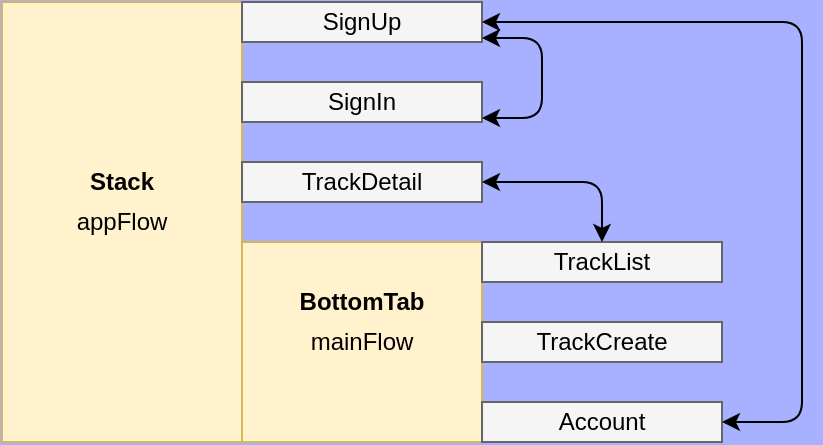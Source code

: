 <mxfile version="14.6.13" type="device"><diagram name="Page-1" id="2a216829-ef6e-dabb-86c1-c78162f3ba2b"><mxGraphModel dx="852" dy="504" grid="0" gridSize="10" guides="1" tooltips="1" connect="1" arrows="1" fold="1" page="1" pageScale="1" pageWidth="850" pageHeight="1100" background="#A8B1FF" math="0" shadow="0"><root><mxCell id="0"/><mxCell id="1" parent="0"/><mxCell id="_ks1obOkMNLJxY4h6BI_-1" value="" style="rounded=0;whiteSpace=wrap;html=1;fillColor=#fff2cc;strokeColor=#d6b656;" parent="1" vertex="1"><mxGeometry x="100" y="110" width="120" height="220" as="geometry"/></mxCell><mxCell id="_ks1obOkMNLJxY4h6BI_-2" value="" style="rounded=0;whiteSpace=wrap;html=1;fillColor=#f5f5f5;strokeColor=#666666;fontColor=#333333;" parent="1" vertex="1"><mxGeometry x="220" y="110" width="120" height="20" as="geometry"/></mxCell><mxCell id="_ks1obOkMNLJxY4h6BI_-3" value="" style="rounded=0;whiteSpace=wrap;html=1;fillColor=#f5f5f5;strokeColor=#666666;fontColor=#333333;" parent="1" vertex="1"><mxGeometry x="220" y="150" width="120" height="20" as="geometry"/></mxCell><mxCell id="_ks1obOkMNLJxY4h6BI_-4" value="" style="rounded=0;whiteSpace=wrap;html=1;fillColor=#f5f5f5;strokeColor=#666666;fontColor=#333333;" parent="1" vertex="1"><mxGeometry x="220" y="190" width="120" height="20" as="geometry"/></mxCell><mxCell id="_ks1obOkMNLJxY4h6BI_-5" value="" style="rounded=0;whiteSpace=wrap;html=1;fillColor=#fff2cc;strokeColor=#d6b656;" parent="1" vertex="1"><mxGeometry x="220" y="230" width="120" height="100" as="geometry"/></mxCell><mxCell id="_ks1obOkMNLJxY4h6BI_-6" value="" style="rounded=0;whiteSpace=wrap;html=1;fillColor=#f5f5f5;strokeColor=#666666;fontColor=#333333;" parent="1" vertex="1"><mxGeometry x="340" y="230" width="120" height="20" as="geometry"/></mxCell><mxCell id="_ks1obOkMNLJxY4h6BI_-7" value="" style="rounded=0;whiteSpace=wrap;html=1;fillColor=#f5f5f5;strokeColor=#666666;fontColor=#333333;" parent="1" vertex="1"><mxGeometry x="340" y="270" width="120" height="20" as="geometry"/></mxCell><mxCell id="_ks1obOkMNLJxY4h6BI_-8" value="" style="rounded=0;whiteSpace=wrap;html=1;fillColor=#f5f5f5;strokeColor=#666666;fontColor=#333333;" parent="1" vertex="1"><mxGeometry x="340" y="310" width="120" height="20" as="geometry"/></mxCell><mxCell id="_ks1obOkMNLJxY4h6BI_-10" value="" style="endArrow=classic;startArrow=classic;html=1;entryX=1;entryY=0.5;entryDx=0;entryDy=0;" parent="1" edge="1"><mxGeometry width="50" height="50" relative="1" as="geometry"><mxPoint x="340" y="168" as="sourcePoint"/><mxPoint x="340" y="128" as="targetPoint"/><Array as="points"><mxPoint x="370" y="168"/><mxPoint x="370" y="128"/></Array></mxGeometry></mxCell><mxCell id="_ks1obOkMNLJxY4h6BI_-11" value="" style="endArrow=classic;startArrow=classic;html=1;exitX=0.5;exitY=0;exitDx=0;exitDy=0;" parent="1" source="_ks1obOkMNLJxY4h6BI_-6" edge="1"><mxGeometry width="50" height="50" relative="1" as="geometry"><mxPoint x="410" y="290" as="sourcePoint"/><mxPoint x="340" y="200" as="targetPoint"/><Array as="points"><mxPoint x="400" y="200"/></Array></mxGeometry></mxCell><mxCell id="_ks1obOkMNLJxY4h6BI_-12" value="" style="endArrow=classic;startArrow=classic;html=1;exitX=1;exitY=0.5;exitDx=0;exitDy=0;entryX=1;entryY=0.5;entryDx=0;entryDy=0;" parent="1" source="_ks1obOkMNLJxY4h6BI_-8" target="_ks1obOkMNLJxY4h6BI_-2" edge="1"><mxGeometry width="50" height="50" relative="1" as="geometry"><mxPoint x="410" y="290" as="sourcePoint"/><mxPoint x="520" y="120" as="targetPoint"/><Array as="points"><mxPoint x="500" y="320"/><mxPoint x="500" y="120"/></Array></mxGeometry></mxCell><mxCell id="_ks1obOkMNLJxY4h6BI_-13" value="SignUp" style="text;html=1;strokeColor=none;fillColor=none;align=center;verticalAlign=middle;whiteSpace=wrap;rounded=0;" parent="1" vertex="1"><mxGeometry x="260" y="110" width="40" height="20" as="geometry"/></mxCell><mxCell id="_ks1obOkMNLJxY4h6BI_-14" value="SignIn" style="text;html=1;strokeColor=none;fillColor=none;align=center;verticalAlign=middle;whiteSpace=wrap;rounded=0;" parent="1" vertex="1"><mxGeometry x="260" y="150" width="40" height="20" as="geometry"/></mxCell><mxCell id="_ks1obOkMNLJxY4h6BI_-15" value="TrackDetail" style="text;html=1;strokeColor=none;fillColor=none;align=center;verticalAlign=middle;whiteSpace=wrap;rounded=0;" parent="1" vertex="1"><mxGeometry x="260" y="190" width="40" height="20" as="geometry"/></mxCell><mxCell id="_ks1obOkMNLJxY4h6BI_-16" value="BottomTab" style="text;html=1;strokeColor=none;fillColor=none;align=center;verticalAlign=middle;whiteSpace=wrap;rounded=0;fontStyle=1" parent="1" vertex="1"><mxGeometry x="260" y="250" width="40" height="20" as="geometry"/></mxCell><mxCell id="_ks1obOkMNLJxY4h6BI_-17" value="mainFlow" style="text;html=1;strokeColor=none;fillColor=none;align=center;verticalAlign=middle;whiteSpace=wrap;rounded=0;" parent="1" vertex="1"><mxGeometry x="260" y="270" width="40" height="20" as="geometry"/></mxCell><mxCell id="_ks1obOkMNLJxY4h6BI_-18" value="TrackList" style="text;html=1;strokeColor=none;fillColor=none;align=center;verticalAlign=middle;whiteSpace=wrap;rounded=0;" parent="1" vertex="1"><mxGeometry x="380" y="230" width="40" height="20" as="geometry"/></mxCell><mxCell id="_ks1obOkMNLJxY4h6BI_-19" value="TrackCreate" style="text;html=1;strokeColor=none;fillColor=none;align=center;verticalAlign=middle;whiteSpace=wrap;rounded=0;" parent="1" vertex="1"><mxGeometry x="380" y="270" width="40" height="20" as="geometry"/></mxCell><mxCell id="_ks1obOkMNLJxY4h6BI_-20" value="Account" style="text;html=1;strokeColor=none;fillColor=none;align=center;verticalAlign=middle;whiteSpace=wrap;rounded=0;" parent="1" vertex="1"><mxGeometry x="380" y="310" width="40" height="20" as="geometry"/></mxCell><mxCell id="_ks1obOkMNLJxY4h6BI_-21" value="Stack" style="text;html=1;strokeColor=none;fillColor=none;align=center;verticalAlign=middle;whiteSpace=wrap;rounded=0;fontStyle=1" parent="1" vertex="1"><mxGeometry x="140" y="190" width="40" height="20" as="geometry"/></mxCell><mxCell id="_ks1obOkMNLJxY4h6BI_-22" value="appFlow" style="text;html=1;strokeColor=none;fillColor=none;align=center;verticalAlign=middle;whiteSpace=wrap;rounded=0;" parent="1" vertex="1"><mxGeometry x="140" y="210" width="40" height="20" as="geometry"/></mxCell></root></mxGraphModel></diagram></mxfile>